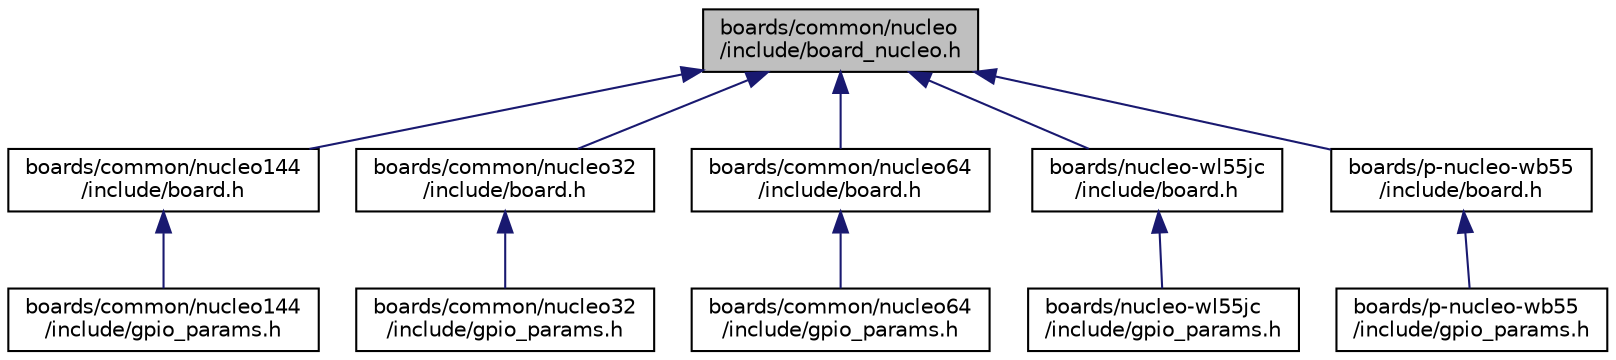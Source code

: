 digraph "boards/common/nucleo/include/board_nucleo.h"
{
 // LATEX_PDF_SIZE
  edge [fontname="Helvetica",fontsize="10",labelfontname="Helvetica",labelfontsize="10"];
  node [fontname="Helvetica",fontsize="10",shape=record];
  Node1 [label="boards/common/nucleo\l/include/board_nucleo.h",height=0.2,width=0.4,color="black", fillcolor="grey75", style="filled", fontcolor="black",tooltip="Global common Nucleo board configuration."];
  Node1 -> Node2 [dir="back",color="midnightblue",fontsize="10",style="solid",fontname="Helvetica"];
  Node2 [label="boards/common/nucleo144\l/include/board.h",height=0.2,width=0.4,color="black", fillcolor="white", style="filled",URL="$common_2nucleo144_2include_2board_8h.html",tooltip="Common pin definitions and board configuration options."];
  Node2 -> Node3 [dir="back",color="midnightblue",fontsize="10",style="solid",fontname="Helvetica"];
  Node3 [label="boards/common/nucleo144\l/include/gpio_params.h",height=0.2,width=0.4,color="black", fillcolor="white", style="filled",URL="$common_2nucleo144_2include_2gpio__params_8h.html",tooltip="Board specific configuration of direct mapped GPIOs."];
  Node1 -> Node4 [dir="back",color="midnightblue",fontsize="10",style="solid",fontname="Helvetica"];
  Node4 [label="boards/common/nucleo32\l/include/board.h",height=0.2,width=0.4,color="black", fillcolor="white", style="filled",URL="$common_2nucleo32_2include_2board_8h.html",tooltip="Common pin definitions and board configuration options."];
  Node4 -> Node5 [dir="back",color="midnightblue",fontsize="10",style="solid",fontname="Helvetica"];
  Node5 [label="boards/common/nucleo32\l/include/gpio_params.h",height=0.2,width=0.4,color="black", fillcolor="white", style="filled",URL="$common_2nucleo32_2include_2gpio__params_8h.html",tooltip="Board specific configuration of direct mapped GPIOs."];
  Node1 -> Node6 [dir="back",color="midnightblue",fontsize="10",style="solid",fontname="Helvetica"];
  Node6 [label="boards/common/nucleo64\l/include/board.h",height=0.2,width=0.4,color="black", fillcolor="white", style="filled",URL="$common_2nucleo64_2include_2board_8h.html",tooltip="Common pin definitions and board configuration options."];
  Node6 -> Node7 [dir="back",color="midnightblue",fontsize="10",style="solid",fontname="Helvetica"];
  Node7 [label="boards/common/nucleo64\l/include/gpio_params.h",height=0.2,width=0.4,color="black", fillcolor="white", style="filled",URL="$common_2nucleo64_2include_2gpio__params_8h.html",tooltip="Board specific configuration of direct mapped GPIOs."];
  Node1 -> Node8 [dir="back",color="midnightblue",fontsize="10",style="solid",fontname="Helvetica"];
  Node8 [label="boards/nucleo-wl55jc\l/include/board.h",height=0.2,width=0.4,color="black", fillcolor="white", style="filled",URL="$nucleo-wl55jc_2include_2board_8h.html",tooltip="Pin definitions and board configuration options."];
  Node8 -> Node9 [dir="back",color="midnightblue",fontsize="10",style="solid",fontname="Helvetica"];
  Node9 [label="boards/nucleo-wl55jc\l/include/gpio_params.h",height=0.2,width=0.4,color="black", fillcolor="white", style="filled",URL="$nucleo-wl55jc_2include_2gpio__params_8h.html",tooltip="Board specific configuration of direct mapped GPIOs."];
  Node1 -> Node10 [dir="back",color="midnightblue",fontsize="10",style="solid",fontname="Helvetica"];
  Node10 [label="boards/p-nucleo-wb55\l/include/board.h",height=0.2,width=0.4,color="black", fillcolor="white", style="filled",URL="$p-nucleo-wb55_2include_2board_8h.html",tooltip="Pin definitions and board configuration options."];
  Node10 -> Node11 [dir="back",color="midnightblue",fontsize="10",style="solid",fontname="Helvetica"];
  Node11 [label="boards/p-nucleo-wb55\l/include/gpio_params.h",height=0.2,width=0.4,color="black", fillcolor="white", style="filled",URL="$p-nucleo-wb55_2include_2gpio__params_8h.html",tooltip="Board specific configuration of direct mapped GPIOs."];
}
